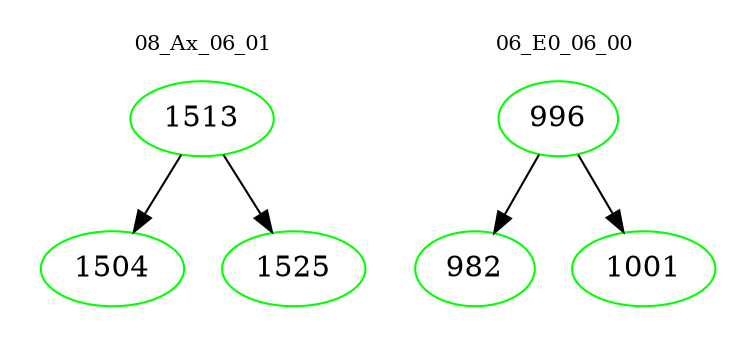 digraph{
subgraph cluster_0 {
color = white
label = "08_Ax_06_01";
fontsize=10;
T0_1513 [label="1513", color="green"]
T0_1513 -> T0_1504 [color="black"]
T0_1504 [label="1504", color="green"]
T0_1513 -> T0_1525 [color="black"]
T0_1525 [label="1525", color="green"]
}
subgraph cluster_1 {
color = white
label = "06_E0_06_00";
fontsize=10;
T1_996 [label="996", color="green"]
T1_996 -> T1_982 [color="black"]
T1_982 [label="982", color="green"]
T1_996 -> T1_1001 [color="black"]
T1_1001 [label="1001", color="green"]
}
}
